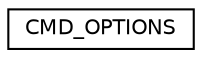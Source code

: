 digraph G
{
  edge [fontname="Helvetica",fontsize="10",labelfontname="Helvetica",labelfontsize="10"];
  node [fontname="Helvetica",fontsize="10",shape=record];
  rankdir=LR;
  Node1 [label="CMD_OPTIONS",height=0.2,width=0.4,color="black", fillcolor="white", style="filled",URL="$struct_c_m_d___o_p_t_i_o_n_s.html"];
}
